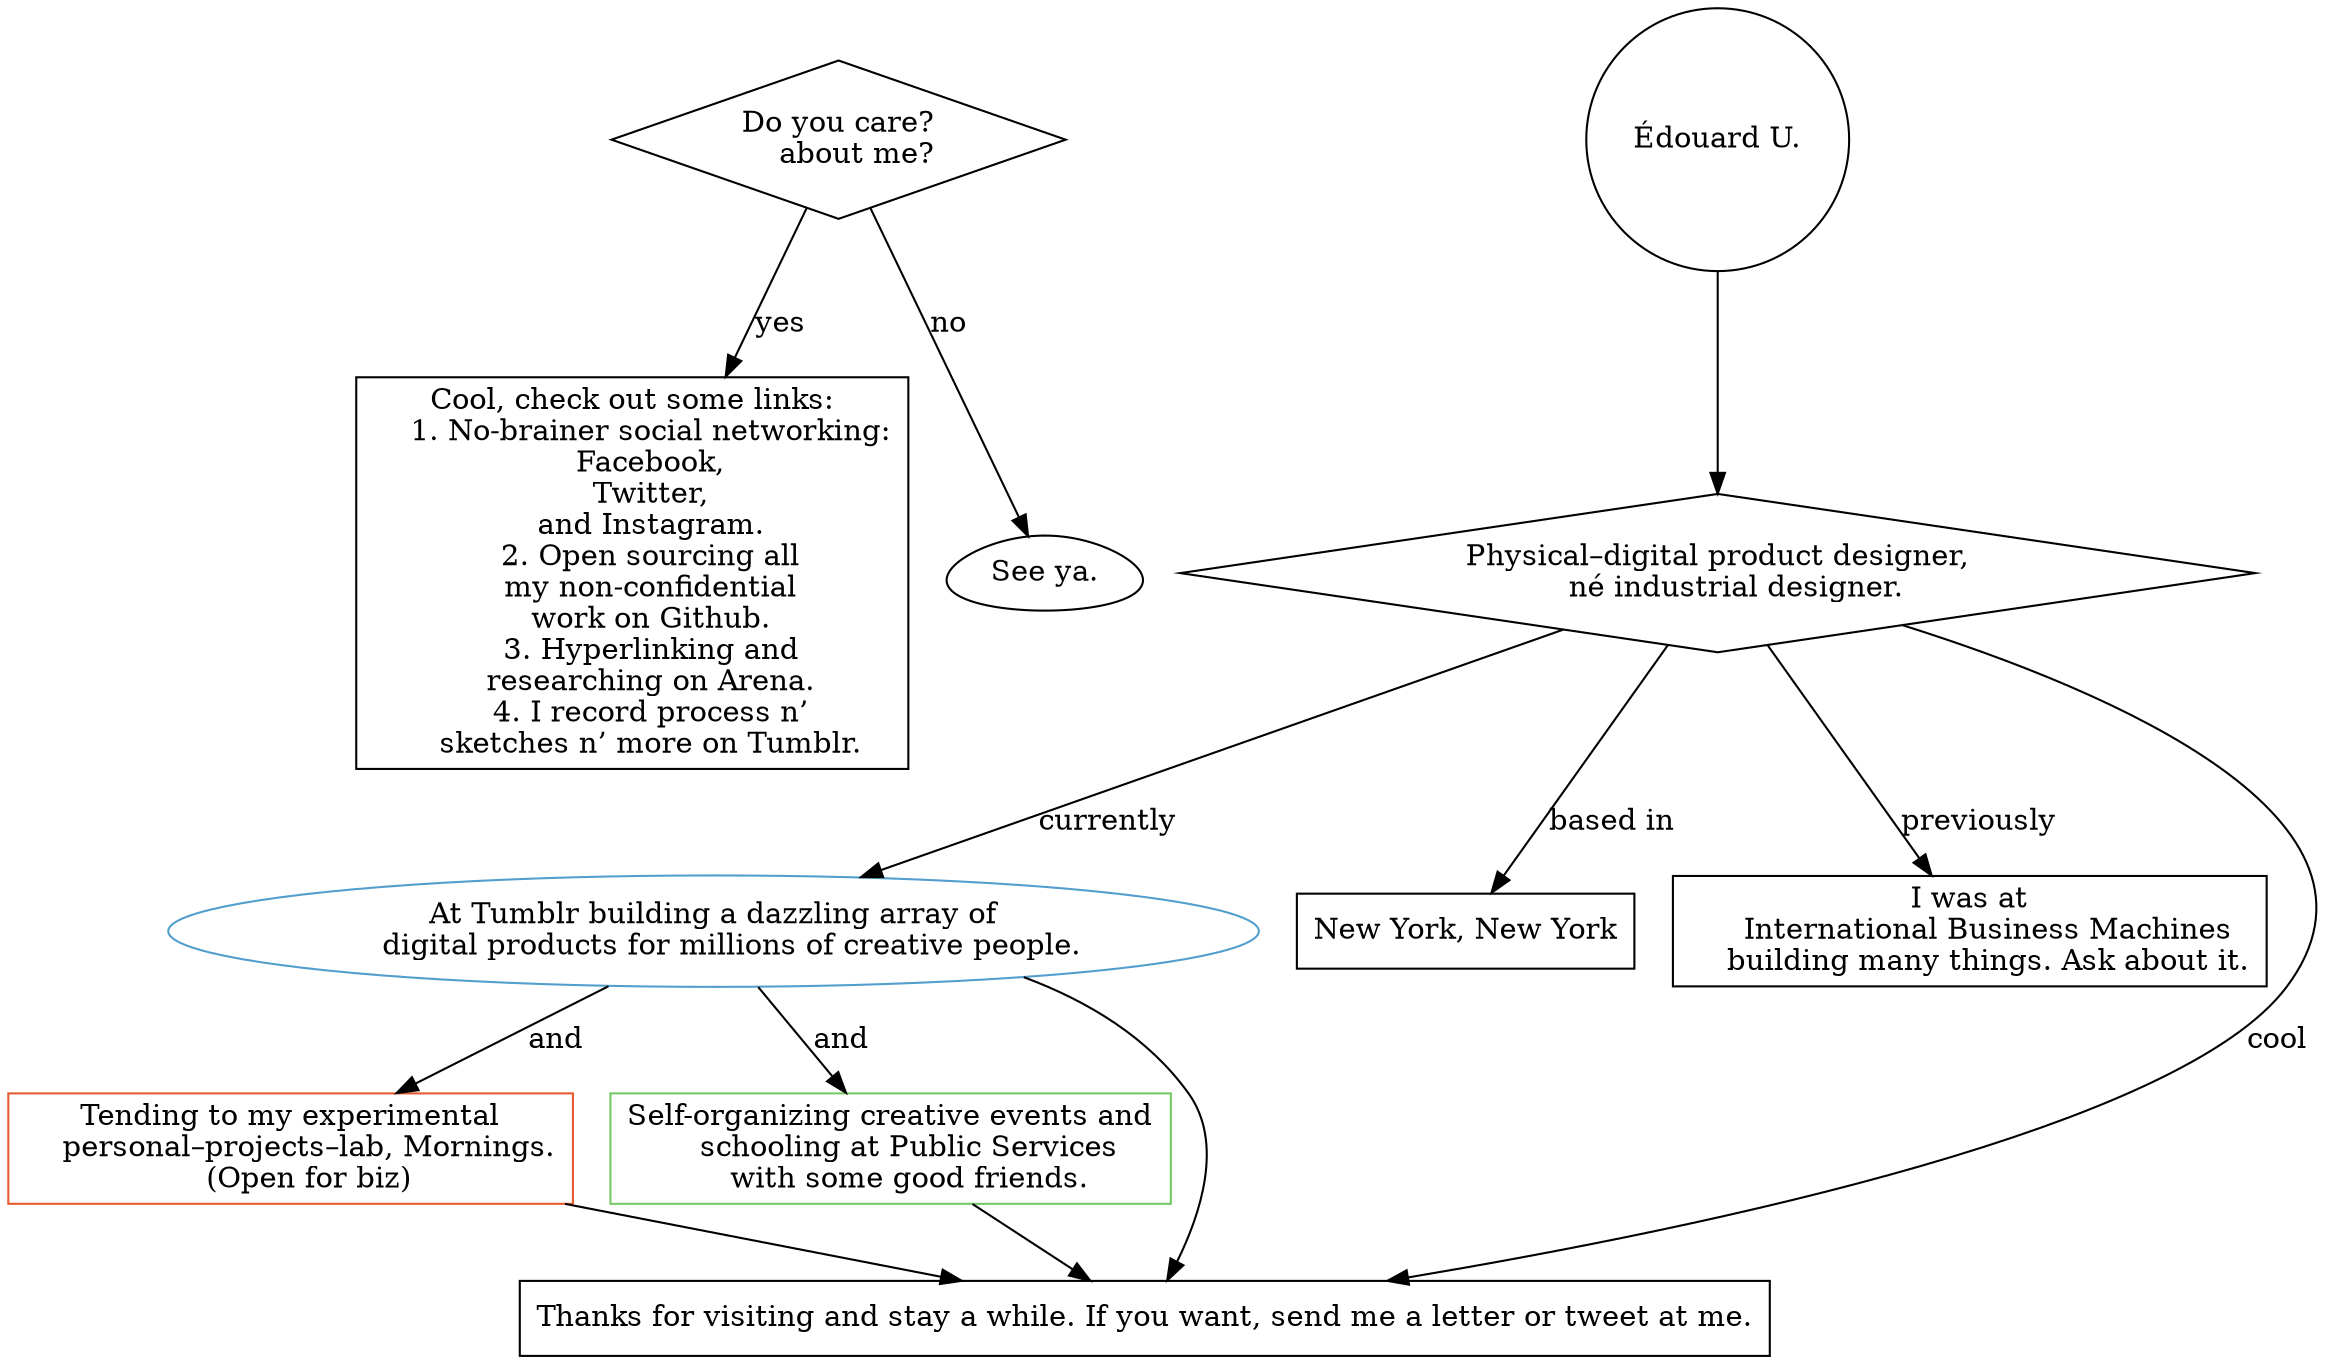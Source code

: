 digraph {

  # Information

  q [
    shape="diamond",
    label="Do you care?
    about me?"
  ]
  q -> info[label="yes"]
  q -> end[label="no"]

  info [
    shape="rect",
    label="Cool, check out some links:
    1. No-brainer social networking:
    Facebook,
    Twitter,
    and Instagram.
    2. Open sourcing all
    my non-confidential
    work on Github.
    3. Hyperlinking and
    researching on Arena.
    4. I record process n’
    sketches n’ more on Tumblr."
  ]

  end [
    shape="egg",
    label="See ya."
  ]

  # Introduction

  edouard [
    shape="circle",
    label="Édouard U."
  ]
  edouard -> role

  role [
    shape="diamond",
    label="Physical–digital product designer,
    né industrial designer."
  ]
  role -> currently[label="currently"]
  role -> based_in[label="based in"]
  role -> previously[label="previously"]

  currently [
    shape="oval",
    color="#529ECC",
    label="At Tumblr building a dazzling array of
    digital products for millions of creative people."
  ]
  currently -> mornings[label="and"]
  currently -> public_services[label="and"]

  mornings [
    shape="box",
    color="#e65a2d",
    label="Tending to my experimental
    personal–projects–lab, Mornings.
    (Open for biz)"
  ]
  public_services [
    shape="box",
    color="#76c865",
    label="Self-organizing creative events and
    schooling at Public Services
    with some good friends."
  ]

  previously [
    shape="box",
    label="I was at
    International Business Machines
    building many things. Ask about it."
  ]

  based_in [
    shape="box",
    label="New York, New York"
  ]

  role -> thanks[label="cool"]
  currently -> thanks
  mornings -> thanks
  public_services -> thanks

  thanks [
    shape="box",
    label="Thanks for visiting and stay a while. If you want, send me a letter or tweet at me."
  ]
}
